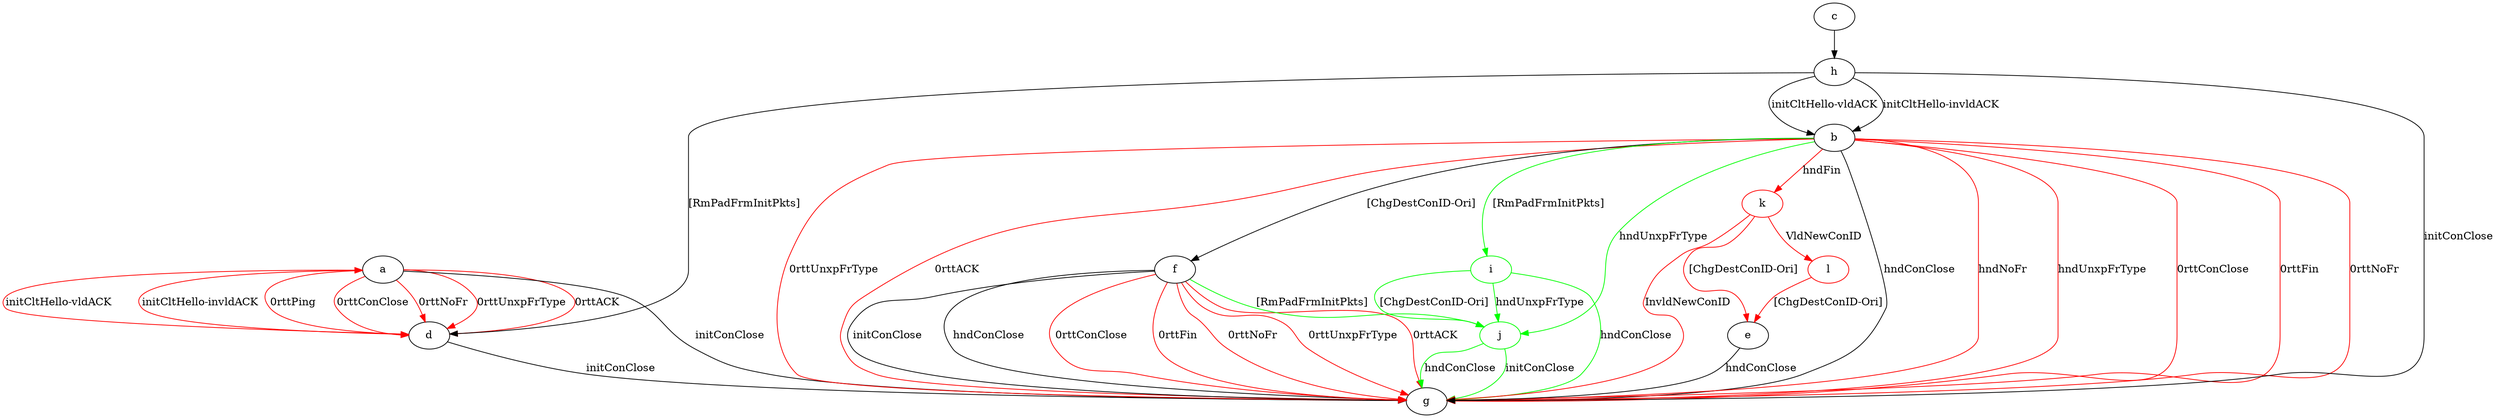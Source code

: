 digraph "" {
	a -> d	[key=0,
		color=red,
		label="0rttPing "];
	a -> d	[key=1,
		color=red,
		label="0rttConClose "];
	a -> d	[key=2,
		color=red,
		label="0rttNoFr "];
	a -> d	[key=3,
		color=red,
		label="0rttUnxpFrType "];
	a -> d	[key=4,
		color=red,
		label="0rttACK "];
	a -> g	[key=0,
		label="initConClose "];
	b -> f	[key=0,
		label="[ChgDestConID-Ori] "];
	b -> g	[key=0,
		label="hndConClose "];
	b -> g	[key=1,
		color=red,
		label="hndNoFr "];
	b -> g	[key=2,
		color=red,
		label="hndUnxpFrType "];
	b -> g	[key=3,
		color=red,
		label="0rttConClose "];
	b -> g	[key=4,
		color=red,
		label="0rttFin "];
	b -> g	[key=5,
		color=red,
		label="0rttNoFr "];
	b -> g	[key=6,
		color=red,
		label="0rttUnxpFrType "];
	b -> g	[key=7,
		color=red,
		label="0rttACK "];
	i	[color=green];
	b -> i	[key=0,
		color=green,
		label="[RmPadFrmInitPkts] "];
	j	[color=green];
	b -> j	[key=0,
		color=green,
		label="hndUnxpFrType "];
	k	[color=red];
	b -> k	[key=0,
		color=red,
		label="hndFin "];
	c -> h	[key=0];
	d -> a	[key=0,
		color=red,
		label="initCltHello-vldACK "];
	d -> a	[key=1,
		color=red,
		label="initCltHello-invldACK "];
	d -> g	[key=0,
		label="initConClose "];
	e -> g	[key=0,
		label="hndConClose "];
	f -> g	[key=0,
		label="initConClose "];
	f -> g	[key=1,
		label="hndConClose "];
	f -> g	[key=2,
		color=red,
		label="0rttConClose "];
	f -> g	[key=3,
		color=red,
		label="0rttFin "];
	f -> g	[key=4,
		color=red,
		label="0rttNoFr "];
	f -> g	[key=5,
		color=red,
		label="0rttUnxpFrType "];
	f -> g	[key=6,
		color=red,
		label="0rttACK "];
	f -> j	[key=0,
		color=green,
		label="[RmPadFrmInitPkts] "];
	h -> b	[key=0,
		label="initCltHello-vldACK "];
	h -> b	[key=1,
		label="initCltHello-invldACK "];
	h -> d	[key=0,
		label="[RmPadFrmInitPkts] "];
	h -> g	[key=0,
		label="initConClose "];
	i -> g	[key=0,
		color=green,
		label="hndConClose "];
	i -> j	[key=0,
		color=green,
		label="hndUnxpFrType "];
	i -> j	[key=1,
		color=green,
		label="[ChgDestConID-Ori] "];
	j -> g	[key=0,
		color=green,
		label="initConClose "];
	j -> g	[key=1,
		color=green,
		label="hndConClose "];
	k -> e	[key=0,
		color=red,
		label="[ChgDestConID-Ori] "];
	k -> g	[key=0,
		color=red,
		label="InvldNewConID "];
	l	[color=red];
	k -> l	[key=0,
		color=red,
		label="VldNewConID "];
	l -> e	[key=0,
		color=red,
		label="[ChgDestConID-Ori] "];
}
